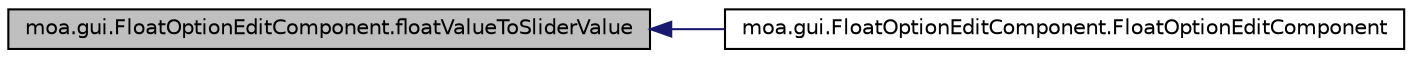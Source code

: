 digraph G
{
  edge [fontname="Helvetica",fontsize="10",labelfontname="Helvetica",labelfontsize="10"];
  node [fontname="Helvetica",fontsize="10",shape=record];
  rankdir=LR;
  Node1 [label="moa.gui.FloatOptionEditComponent.floatValueToSliderValue",height=0.2,width=0.4,color="black", fillcolor="grey75", style="filled" fontcolor="black"];
  Node1 -> Node2 [dir=back,color="midnightblue",fontsize="10",style="solid",fontname="Helvetica"];
  Node2 [label="moa.gui.FloatOptionEditComponent.FloatOptionEditComponent",height=0.2,width=0.4,color="black", fillcolor="white", style="filled",URL="$classmoa_1_1gui_1_1FloatOptionEditComponent.html#af509c78d20980f416b8489f33c887281"];
}
